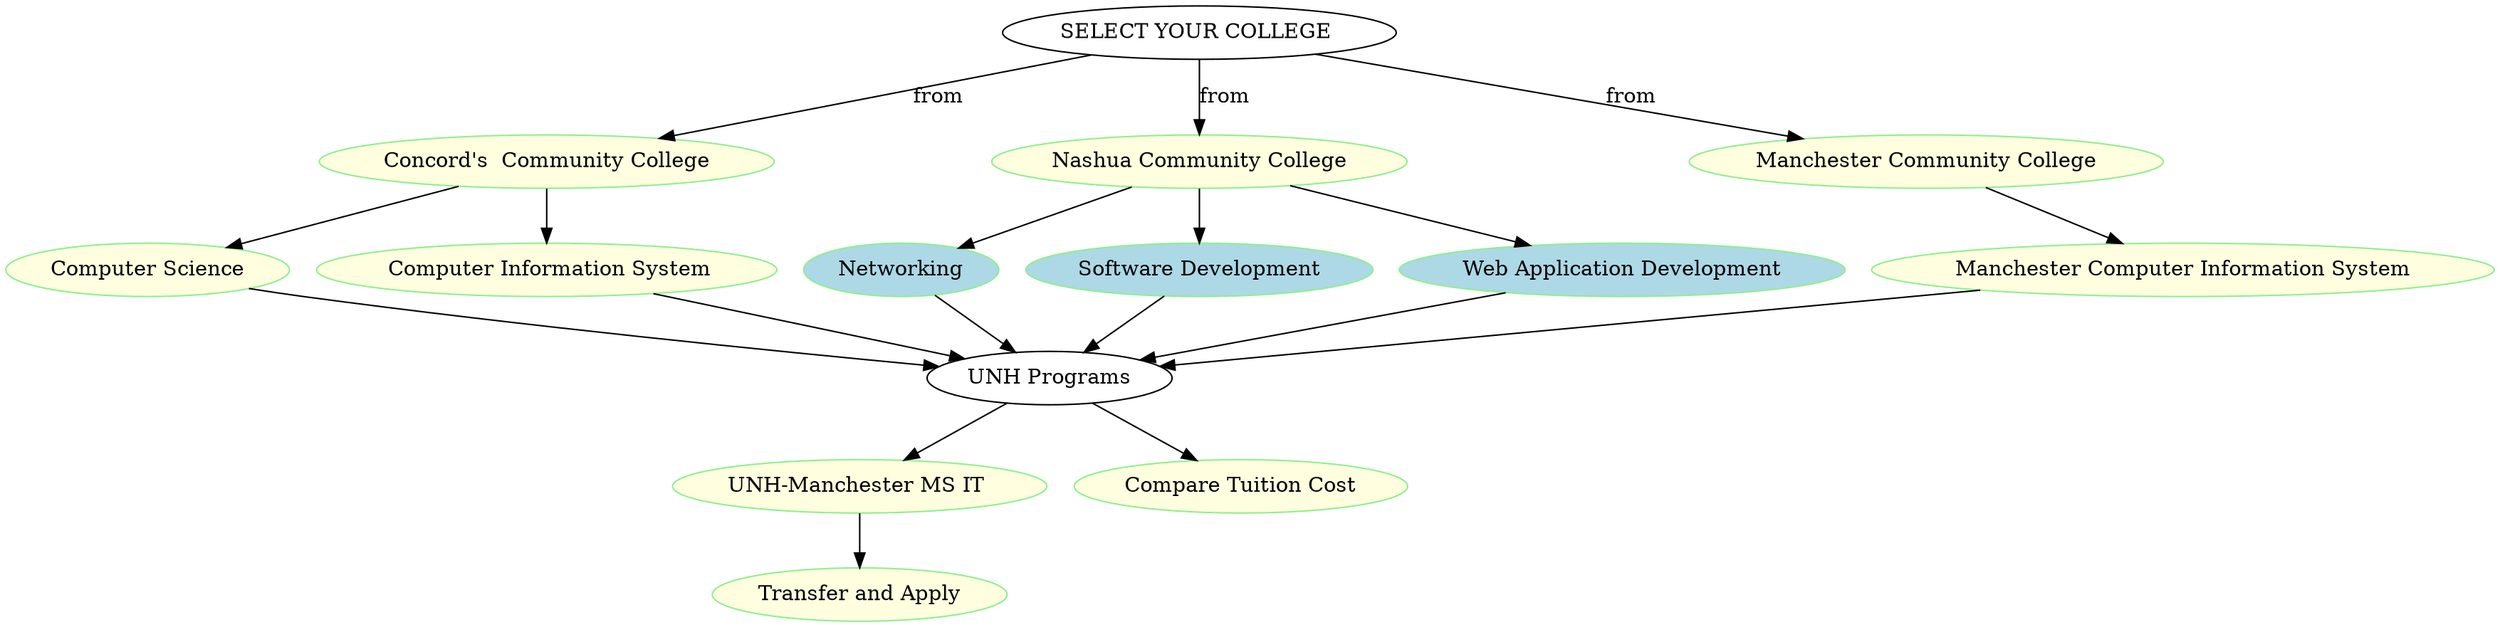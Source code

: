 digraph G { 
    
     transfer [label= "SELECT YOUR COLLEGE " ] 
     from_nhit [label="Concord's  Community College" URL="/transfer_college?college=nhit" color=lightgreen fillcolor=lightyellow style=filled] 
     from_nashua [label="Nashua Community College" URL="/transfer_college?college=nashua" color=lightgreen fillcolor=lightyellow style=filled] 
     from_mcc [label="Manchester Community College" URL="/transfer_college?college=mcc" color=lightgreen fillcolor=lightyellow style=filled] 


transfer_to [label="Transfer and Apply" URL="https://www.nhtransfer.org/sites/nhtransfer.org/files/media/nhtransferapplication.pdf" color=lightgreen fillcolor=lightyellow style=filled] 
unh [label="UNH-Manchester MS IT " URL="https://manchester.unh.edu/academics/degree-programs/information-technology" color=lightgreen fillcolor=lightyellow style=filled] 

     nhit_cs [label="Computer Science" URL="https://manchester.unh.edu/sites/default/files/migrated/Pathways/nhti_cs_pathways.pdf" color=lightgreen fillcolor=lightyellow style=filled]
  
  
     transfer -> from_nhit [label=from] 
     transfer -> from_nashua [label=from] 
     transfer -> from_mcc [label=from] 

     unh_programs [label="UNH Programs" ] 

     nhit_compare_tuition_cost [label="Compare Tuition Cost" URL="https://manchester.unh.edu/costs" color=lightgreen fillcolor=lightyellow style=filled] 
     nhit_computer_science [label=" Computer Information System" URL= "https://manchester.unh.edu/sites/default/files/media/nhti_cis_pathways_0.pdf" color=lightgreen fillcolor=lightyellow style=filled ] 
     unh_programs-> nhit_compare_tuition_cost 
     from_nhit -> nhit_computer_science 
     from_nhit -> nhit_cs
    

     nhit_computer_science -> unh_programs
      nhit_cs -> unh_programs
    

nashua_cyber_security [label="Networking" URL= "https://manchester.unh.edu/sites/default/files/media/ncc_comp_net_cis_pathways_0.pdf " color=lightgreen fillcolor=lightblue style=filled] 
nashua_software_Development [label="Software Development" URL="https://manchester.unh.edu/sites/default/files/media/ncc_software_dev_cis_pathways_0.pdf"  color=lightgreen fillcolor=lightblue style=filled] 
nashua_web_Application_Development[label="Web Application Development" URL="https://manchester.unh.edu/sites/default/files/media/ncc_web_app_cis_pathways_0.pdf" color=lightgreen fillcolor=lightblue style=filled] 

from_nashua ->nashua_cyber_security

from_nashua ->nashua_software_Development

from_nashua ->nashua_web_Application_Development

nashua_cyber_security->unh_programs

nashua_software_Development->unh_programs

nashua_web_Application_Development->unh_programs

nhit_computer_science [label=" Computer Information System"  URL= "https://manchester.unh.edu/sites/default/files/media/nhti_cis_pathways_0.pdf" color=lightgreen fillcolor=lightyellow style=filled ] 

mcc_computer_science [label="Manchester Computer Information System" URL ="https://manchester.unh.edu/sites/default/files/media/mcc_cis_pathways.pdf"  color=lightgreen fillcolor=lightyellow style=filled] 

from_mcc->mcc_computer_science
mcc_computer_science->unh_programs


unh_programs -> unh
unh->transfer_to

   
} 